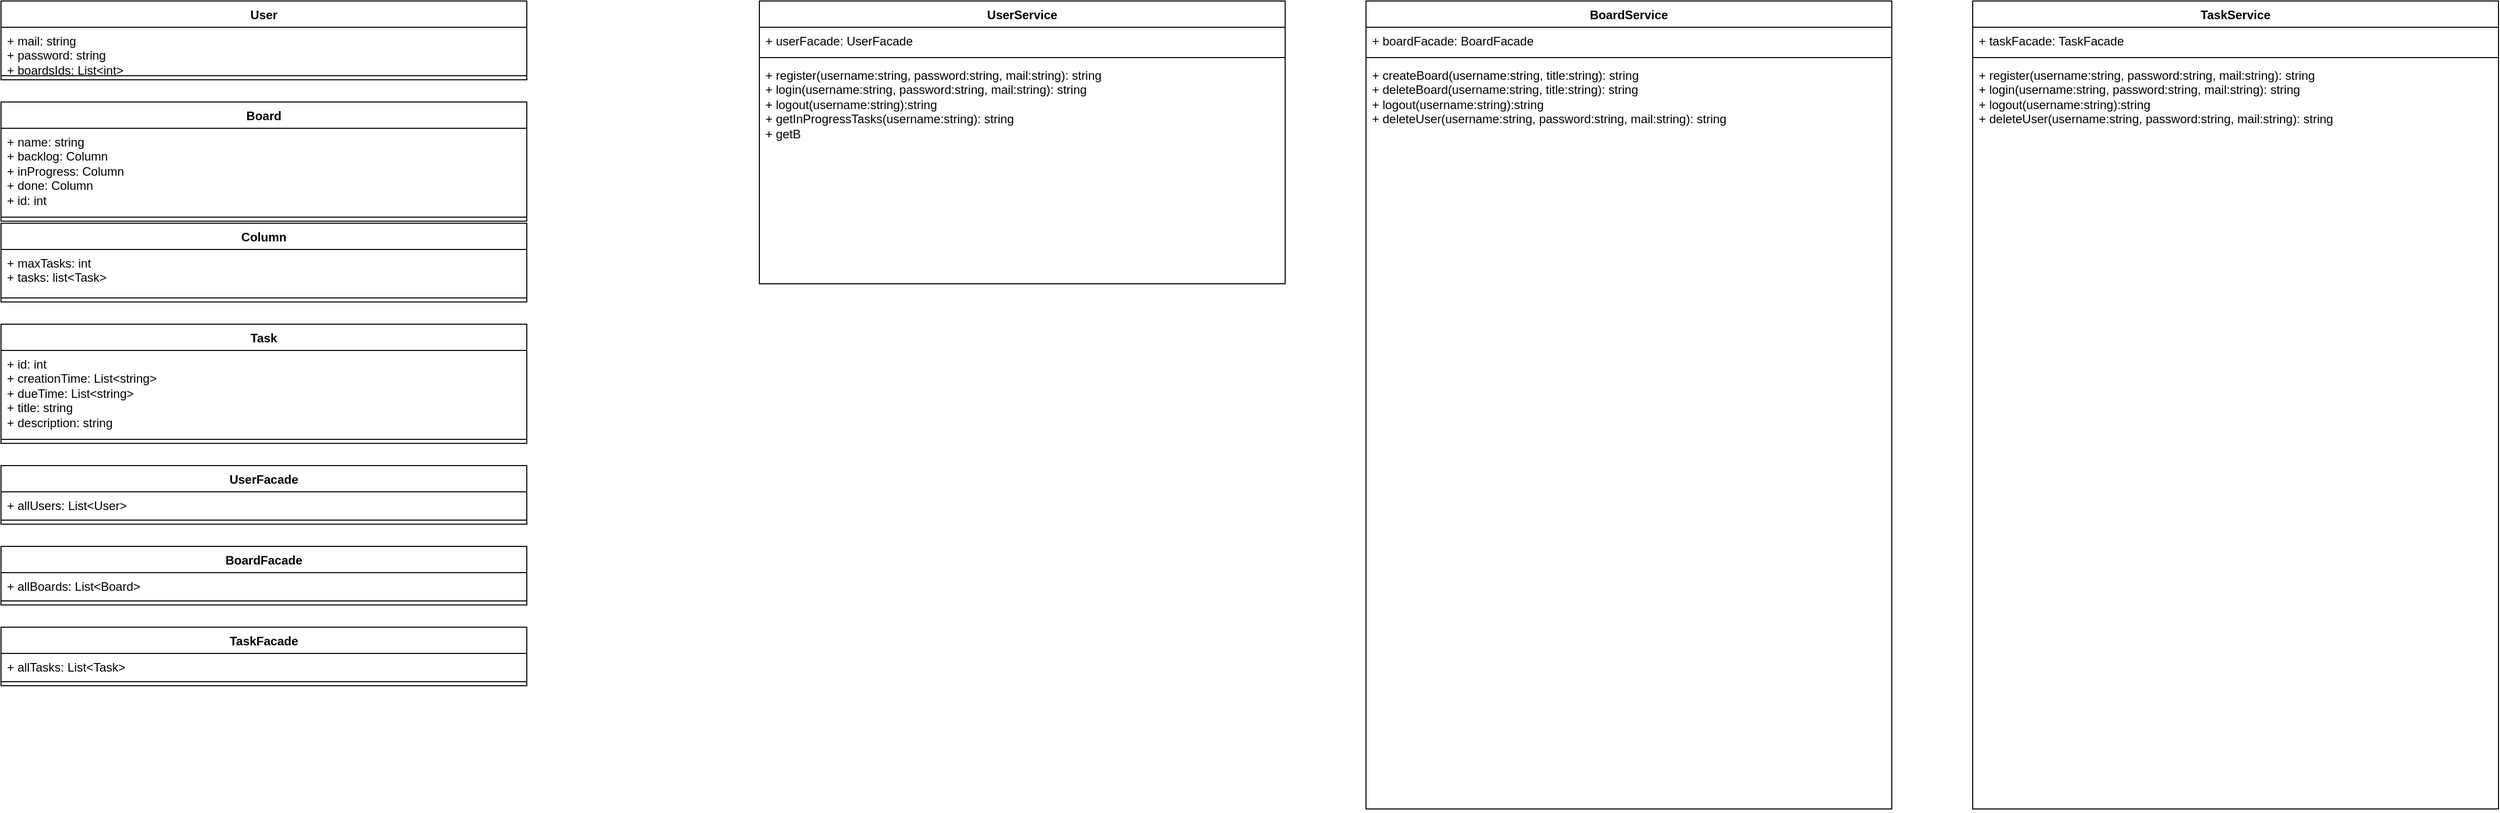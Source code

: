 <mxfile version="21.1.8" type="device">
  <diagram name="‫עמוד-1‬" id="G7DazwSMR3leTxONPV2J">
    <mxGraphModel dx="3586" dy="578" grid="1" gridSize="10" guides="1" tooltips="1" connect="1" arrows="1" fold="1" page="1" pageScale="1" pageWidth="827" pageHeight="1169" math="0" shadow="0">
      <root>
        <mxCell id="0" />
        <mxCell id="1" parent="0" />
        <mxCell id="bMfeRsnMBtOvUvjTb1X4-6" value="BoardService" style="swimlane;fontStyle=1;align=center;verticalAlign=top;childLayout=stackLayout;horizontal=1;startSize=26;horizontalStack=0;resizeParent=1;resizeParentMax=0;resizeLast=0;collapsible=1;marginBottom=0;whiteSpace=wrap;html=1;" vertex="1" parent="1">
          <mxGeometry x="-480" y="120" width="520" height="800" as="geometry" />
        </mxCell>
        <mxCell id="bMfeRsnMBtOvUvjTb1X4-7" value="+ boardFacade: BoardFacade" style="text;strokeColor=none;fillColor=none;align=left;verticalAlign=top;spacingLeft=4;spacingRight=4;overflow=hidden;rotatable=0;points=[[0,0.5],[1,0.5]];portConstraint=eastwest;whiteSpace=wrap;html=1;" vertex="1" parent="bMfeRsnMBtOvUvjTb1X4-6">
          <mxGeometry y="26" width="520" height="26" as="geometry" />
        </mxCell>
        <mxCell id="bMfeRsnMBtOvUvjTb1X4-8" value="" style="line;strokeWidth=1;fillColor=none;align=left;verticalAlign=middle;spacingTop=-1;spacingLeft=3;spacingRight=3;rotatable=0;labelPosition=right;points=[];portConstraint=eastwest;strokeColor=inherit;" vertex="1" parent="bMfeRsnMBtOvUvjTb1X4-6">
          <mxGeometry y="52" width="520" height="8" as="geometry" />
        </mxCell>
        <mxCell id="bMfeRsnMBtOvUvjTb1X4-9" value="+ createBoard(username:string, title:string): string&lt;br&gt;+ deleteBoard(username:string, title:string): string&lt;br&gt;+ logout(username:string):string&lt;br&gt;+ deleteUser(username:string, password:string, mail:string): string" style="text;strokeColor=none;fillColor=none;align=left;verticalAlign=top;spacingLeft=4;spacingRight=4;overflow=hidden;rotatable=0;points=[[0,0.5],[1,0.5]];portConstraint=eastwest;whiteSpace=wrap;html=1;" vertex="1" parent="bMfeRsnMBtOvUvjTb1X4-6">
          <mxGeometry y="60" width="520" height="740" as="geometry" />
        </mxCell>
        <mxCell id="bMfeRsnMBtOvUvjTb1X4-15" value="TaskService" style="swimlane;fontStyle=1;align=center;verticalAlign=top;childLayout=stackLayout;horizontal=1;startSize=26;horizontalStack=0;resizeParent=1;resizeParentMax=0;resizeLast=0;collapsible=1;marginBottom=0;whiteSpace=wrap;html=1;" vertex="1" parent="1">
          <mxGeometry x="120" y="120" width="520" height="800" as="geometry" />
        </mxCell>
        <mxCell id="bMfeRsnMBtOvUvjTb1X4-16" value="+ taskFacade: TaskFacade" style="text;strokeColor=none;fillColor=none;align=left;verticalAlign=top;spacingLeft=4;spacingRight=4;overflow=hidden;rotatable=0;points=[[0,0.5],[1,0.5]];portConstraint=eastwest;whiteSpace=wrap;html=1;" vertex="1" parent="bMfeRsnMBtOvUvjTb1X4-15">
          <mxGeometry y="26" width="520" height="26" as="geometry" />
        </mxCell>
        <mxCell id="bMfeRsnMBtOvUvjTb1X4-17" value="" style="line;strokeWidth=1;fillColor=none;align=left;verticalAlign=middle;spacingTop=-1;spacingLeft=3;spacingRight=3;rotatable=0;labelPosition=right;points=[];portConstraint=eastwest;strokeColor=inherit;" vertex="1" parent="bMfeRsnMBtOvUvjTb1X4-15">
          <mxGeometry y="52" width="520" height="8" as="geometry" />
        </mxCell>
        <mxCell id="bMfeRsnMBtOvUvjTb1X4-18" value="+ register(username:string, password:string, mail:string): string&lt;br&gt;+ login(username:string, password:string, mail:string): string&lt;br&gt;+ logout(username:string):string&lt;br&gt;+ deleteUser(username:string, password:string, mail:string): string&lt;br&gt;" style="text;strokeColor=none;fillColor=none;align=left;verticalAlign=top;spacingLeft=4;spacingRight=4;overflow=hidden;rotatable=0;points=[[0,0.5],[1,0.5]];portConstraint=eastwest;whiteSpace=wrap;html=1;" vertex="1" parent="bMfeRsnMBtOvUvjTb1X4-15">
          <mxGeometry y="60" width="520" height="740" as="geometry" />
        </mxCell>
        <mxCell id="bMfeRsnMBtOvUvjTb1X4-19" value="UserService" style="swimlane;fontStyle=1;align=center;verticalAlign=top;childLayout=stackLayout;horizontal=1;startSize=26;horizontalStack=0;resizeParent=1;resizeParentMax=0;resizeLast=0;collapsible=1;marginBottom=0;whiteSpace=wrap;html=1;" vertex="1" parent="1">
          <mxGeometry x="-1080" y="120" width="520" height="280" as="geometry" />
        </mxCell>
        <mxCell id="bMfeRsnMBtOvUvjTb1X4-20" value="+ userFacade: UserFacade" style="text;strokeColor=none;fillColor=none;align=left;verticalAlign=top;spacingLeft=4;spacingRight=4;overflow=hidden;rotatable=0;points=[[0,0.5],[1,0.5]];portConstraint=eastwest;whiteSpace=wrap;html=1;" vertex="1" parent="bMfeRsnMBtOvUvjTb1X4-19">
          <mxGeometry y="26" width="520" height="26" as="geometry" />
        </mxCell>
        <mxCell id="bMfeRsnMBtOvUvjTb1X4-21" value="" style="line;strokeWidth=1;fillColor=none;align=left;verticalAlign=middle;spacingTop=-1;spacingLeft=3;spacingRight=3;rotatable=0;labelPosition=right;points=[];portConstraint=eastwest;strokeColor=inherit;" vertex="1" parent="bMfeRsnMBtOvUvjTb1X4-19">
          <mxGeometry y="52" width="520" height="8" as="geometry" />
        </mxCell>
        <mxCell id="bMfeRsnMBtOvUvjTb1X4-22" value="+ register(username:string, password:string, mail:string): string&lt;br&gt;+ login(username:string, password:string, mail:string): string&lt;br&gt;+ logout(username:string):string&lt;br&gt;+ getInProgressTasks(username:string): string&lt;br&gt;+ getB&amp;nbsp;" style="text;strokeColor=none;fillColor=none;align=left;verticalAlign=top;spacingLeft=4;spacingRight=4;overflow=hidden;rotatable=0;points=[[0,0.5],[1,0.5]];portConstraint=eastwest;whiteSpace=wrap;html=1;" vertex="1" parent="bMfeRsnMBtOvUvjTb1X4-19">
          <mxGeometry y="60" width="520" height="220" as="geometry" />
        </mxCell>
        <mxCell id="bMfeRsnMBtOvUvjTb1X4-23" value="User" style="swimlane;fontStyle=1;align=center;verticalAlign=top;childLayout=stackLayout;horizontal=1;startSize=26;horizontalStack=0;resizeParent=1;resizeParentMax=0;resizeLast=0;collapsible=1;marginBottom=0;whiteSpace=wrap;html=1;" vertex="1" parent="1">
          <mxGeometry x="-1830" y="120" width="520" height="78" as="geometry" />
        </mxCell>
        <mxCell id="bMfeRsnMBtOvUvjTb1X4-24" value="+ mail: string&lt;br&gt;+ password: string&lt;br&gt;+ boardsIds: List&amp;lt;int&amp;gt;" style="text;strokeColor=none;fillColor=none;align=left;verticalAlign=top;spacingLeft=4;spacingRight=4;overflow=hidden;rotatable=0;points=[[0,0.5],[1,0.5]];portConstraint=eastwest;whiteSpace=wrap;html=1;" vertex="1" parent="bMfeRsnMBtOvUvjTb1X4-23">
          <mxGeometry y="26" width="520" height="44" as="geometry" />
        </mxCell>
        <mxCell id="bMfeRsnMBtOvUvjTb1X4-25" value="" style="line;strokeWidth=1;fillColor=none;align=left;verticalAlign=middle;spacingTop=-1;spacingLeft=3;spacingRight=3;rotatable=0;labelPosition=right;points=[];portConstraint=eastwest;strokeColor=inherit;" vertex="1" parent="bMfeRsnMBtOvUvjTb1X4-23">
          <mxGeometry y="70" width="520" height="8" as="geometry" />
        </mxCell>
        <mxCell id="bMfeRsnMBtOvUvjTb1X4-27" value="Board" style="swimlane;fontStyle=1;align=center;verticalAlign=top;childLayout=stackLayout;horizontal=1;startSize=26;horizontalStack=0;resizeParent=1;resizeParentMax=0;resizeLast=0;collapsible=1;marginBottom=0;whiteSpace=wrap;html=1;" vertex="1" parent="1">
          <mxGeometry x="-1830" y="220" width="520" height="118" as="geometry" />
        </mxCell>
        <mxCell id="bMfeRsnMBtOvUvjTb1X4-28" value="+ name: string&lt;br&gt;+ backlog: Column&lt;br&gt;+ inProgress: Column&lt;br&gt;+ done: Column&lt;br&gt;+ id: int" style="text;strokeColor=none;fillColor=none;align=left;verticalAlign=top;spacingLeft=4;spacingRight=4;overflow=hidden;rotatable=0;points=[[0,0.5],[1,0.5]];portConstraint=eastwest;whiteSpace=wrap;html=1;" vertex="1" parent="bMfeRsnMBtOvUvjTb1X4-27">
          <mxGeometry y="26" width="520" height="84" as="geometry" />
        </mxCell>
        <mxCell id="bMfeRsnMBtOvUvjTb1X4-29" value="" style="line;strokeWidth=1;fillColor=none;align=left;verticalAlign=middle;spacingTop=-1;spacingLeft=3;spacingRight=3;rotatable=0;labelPosition=right;points=[];portConstraint=eastwest;strokeColor=inherit;" vertex="1" parent="bMfeRsnMBtOvUvjTb1X4-27">
          <mxGeometry y="110" width="520" height="8" as="geometry" />
        </mxCell>
        <mxCell id="bMfeRsnMBtOvUvjTb1X4-31" value="Column" style="swimlane;fontStyle=1;align=center;verticalAlign=top;childLayout=stackLayout;horizontal=1;startSize=26;horizontalStack=0;resizeParent=1;resizeParentMax=0;resizeLast=0;collapsible=1;marginBottom=0;whiteSpace=wrap;html=1;" vertex="1" parent="1">
          <mxGeometry x="-1830" y="340" width="520" height="78" as="geometry" />
        </mxCell>
        <mxCell id="bMfeRsnMBtOvUvjTb1X4-32" value="+ maxTasks: int&lt;br&gt;+ tasks: list&amp;lt;Task&amp;gt;" style="text;strokeColor=none;fillColor=none;align=left;verticalAlign=top;spacingLeft=4;spacingRight=4;overflow=hidden;rotatable=0;points=[[0,0.5],[1,0.5]];portConstraint=eastwest;whiteSpace=wrap;html=1;" vertex="1" parent="bMfeRsnMBtOvUvjTb1X4-31">
          <mxGeometry y="26" width="520" height="44" as="geometry" />
        </mxCell>
        <mxCell id="bMfeRsnMBtOvUvjTb1X4-33" value="" style="line;strokeWidth=1;fillColor=none;align=left;verticalAlign=middle;spacingTop=-1;spacingLeft=3;spacingRight=3;rotatable=0;labelPosition=right;points=[];portConstraint=eastwest;strokeColor=inherit;" vertex="1" parent="bMfeRsnMBtOvUvjTb1X4-31">
          <mxGeometry y="70" width="520" height="8" as="geometry" />
        </mxCell>
        <mxCell id="bMfeRsnMBtOvUvjTb1X4-34" value="Task" style="swimlane;fontStyle=1;align=center;verticalAlign=top;childLayout=stackLayout;horizontal=1;startSize=26;horizontalStack=0;resizeParent=1;resizeParentMax=0;resizeLast=0;collapsible=1;marginBottom=0;whiteSpace=wrap;html=1;" vertex="1" parent="1">
          <mxGeometry x="-1830" y="440" width="520" height="118" as="geometry" />
        </mxCell>
        <mxCell id="bMfeRsnMBtOvUvjTb1X4-35" value="+ id: int&lt;br&gt;+ creationTime: List&amp;lt;string&amp;gt;&lt;br&gt;+ dueTime: List&amp;lt;string&amp;gt;&lt;br&gt;+ title: string&lt;br&gt;+ description: string&amp;nbsp;" style="text;strokeColor=none;fillColor=none;align=left;verticalAlign=top;spacingLeft=4;spacingRight=4;overflow=hidden;rotatable=0;points=[[0,0.5],[1,0.5]];portConstraint=eastwest;whiteSpace=wrap;html=1;" vertex="1" parent="bMfeRsnMBtOvUvjTb1X4-34">
          <mxGeometry y="26" width="520" height="84" as="geometry" />
        </mxCell>
        <mxCell id="bMfeRsnMBtOvUvjTb1X4-36" value="" style="line;strokeWidth=1;fillColor=none;align=left;verticalAlign=middle;spacingTop=-1;spacingLeft=3;spacingRight=3;rotatable=0;labelPosition=right;points=[];portConstraint=eastwest;strokeColor=inherit;" vertex="1" parent="bMfeRsnMBtOvUvjTb1X4-34">
          <mxGeometry y="110" width="520" height="8" as="geometry" />
        </mxCell>
        <mxCell id="bMfeRsnMBtOvUvjTb1X4-37" value="UserFacade" style="swimlane;fontStyle=1;align=center;verticalAlign=top;childLayout=stackLayout;horizontal=1;startSize=26;horizontalStack=0;resizeParent=1;resizeParentMax=0;resizeLast=0;collapsible=1;marginBottom=0;whiteSpace=wrap;html=1;" vertex="1" parent="1">
          <mxGeometry x="-1830" y="580" width="520" height="58" as="geometry" />
        </mxCell>
        <mxCell id="bMfeRsnMBtOvUvjTb1X4-38" value="+ allUsers: List&amp;lt;User&amp;gt;" style="text;strokeColor=none;fillColor=none;align=left;verticalAlign=top;spacingLeft=4;spacingRight=4;overflow=hidden;rotatable=0;points=[[0,0.5],[1,0.5]];portConstraint=eastwest;whiteSpace=wrap;html=1;" vertex="1" parent="bMfeRsnMBtOvUvjTb1X4-37">
          <mxGeometry y="26" width="520" height="24" as="geometry" />
        </mxCell>
        <mxCell id="bMfeRsnMBtOvUvjTb1X4-39" value="" style="line;strokeWidth=1;fillColor=none;align=left;verticalAlign=middle;spacingTop=-1;spacingLeft=3;spacingRight=3;rotatable=0;labelPosition=right;points=[];portConstraint=eastwest;strokeColor=inherit;" vertex="1" parent="bMfeRsnMBtOvUvjTb1X4-37">
          <mxGeometry y="50" width="520" height="8" as="geometry" />
        </mxCell>
        <mxCell id="bMfeRsnMBtOvUvjTb1X4-40" value="BoardFacade" style="swimlane;fontStyle=1;align=center;verticalAlign=top;childLayout=stackLayout;horizontal=1;startSize=26;horizontalStack=0;resizeParent=1;resizeParentMax=0;resizeLast=0;collapsible=1;marginBottom=0;whiteSpace=wrap;html=1;" vertex="1" parent="1">
          <mxGeometry x="-1830" y="660" width="520" height="58" as="geometry" />
        </mxCell>
        <mxCell id="bMfeRsnMBtOvUvjTb1X4-41" value="+ allBoards: List&amp;lt;Board&amp;gt;" style="text;strokeColor=none;fillColor=none;align=left;verticalAlign=top;spacingLeft=4;spacingRight=4;overflow=hidden;rotatable=0;points=[[0,0.5],[1,0.5]];portConstraint=eastwest;whiteSpace=wrap;html=1;" vertex="1" parent="bMfeRsnMBtOvUvjTb1X4-40">
          <mxGeometry y="26" width="520" height="24" as="geometry" />
        </mxCell>
        <mxCell id="bMfeRsnMBtOvUvjTb1X4-42" value="" style="line;strokeWidth=1;fillColor=none;align=left;verticalAlign=middle;spacingTop=-1;spacingLeft=3;spacingRight=3;rotatable=0;labelPosition=right;points=[];portConstraint=eastwest;strokeColor=inherit;" vertex="1" parent="bMfeRsnMBtOvUvjTb1X4-40">
          <mxGeometry y="50" width="520" height="8" as="geometry" />
        </mxCell>
        <mxCell id="bMfeRsnMBtOvUvjTb1X4-43" value="TaskFacade" style="swimlane;fontStyle=1;align=center;verticalAlign=top;childLayout=stackLayout;horizontal=1;startSize=26;horizontalStack=0;resizeParent=1;resizeParentMax=0;resizeLast=0;collapsible=1;marginBottom=0;whiteSpace=wrap;html=1;" vertex="1" parent="1">
          <mxGeometry x="-1830" y="740" width="520" height="58" as="geometry" />
        </mxCell>
        <mxCell id="bMfeRsnMBtOvUvjTb1X4-44" value="+ allTasks: List&amp;lt;Task&amp;gt;" style="text;strokeColor=none;fillColor=none;align=left;verticalAlign=top;spacingLeft=4;spacingRight=4;overflow=hidden;rotatable=0;points=[[0,0.5],[1,0.5]];portConstraint=eastwest;whiteSpace=wrap;html=1;" vertex="1" parent="bMfeRsnMBtOvUvjTb1X4-43">
          <mxGeometry y="26" width="520" height="24" as="geometry" />
        </mxCell>
        <mxCell id="bMfeRsnMBtOvUvjTb1X4-45" value="" style="line;strokeWidth=1;fillColor=none;align=left;verticalAlign=middle;spacingTop=-1;spacingLeft=3;spacingRight=3;rotatable=0;labelPosition=right;points=[];portConstraint=eastwest;strokeColor=inherit;" vertex="1" parent="bMfeRsnMBtOvUvjTb1X4-43">
          <mxGeometry y="50" width="520" height="8" as="geometry" />
        </mxCell>
      </root>
    </mxGraphModel>
  </diagram>
</mxfile>
